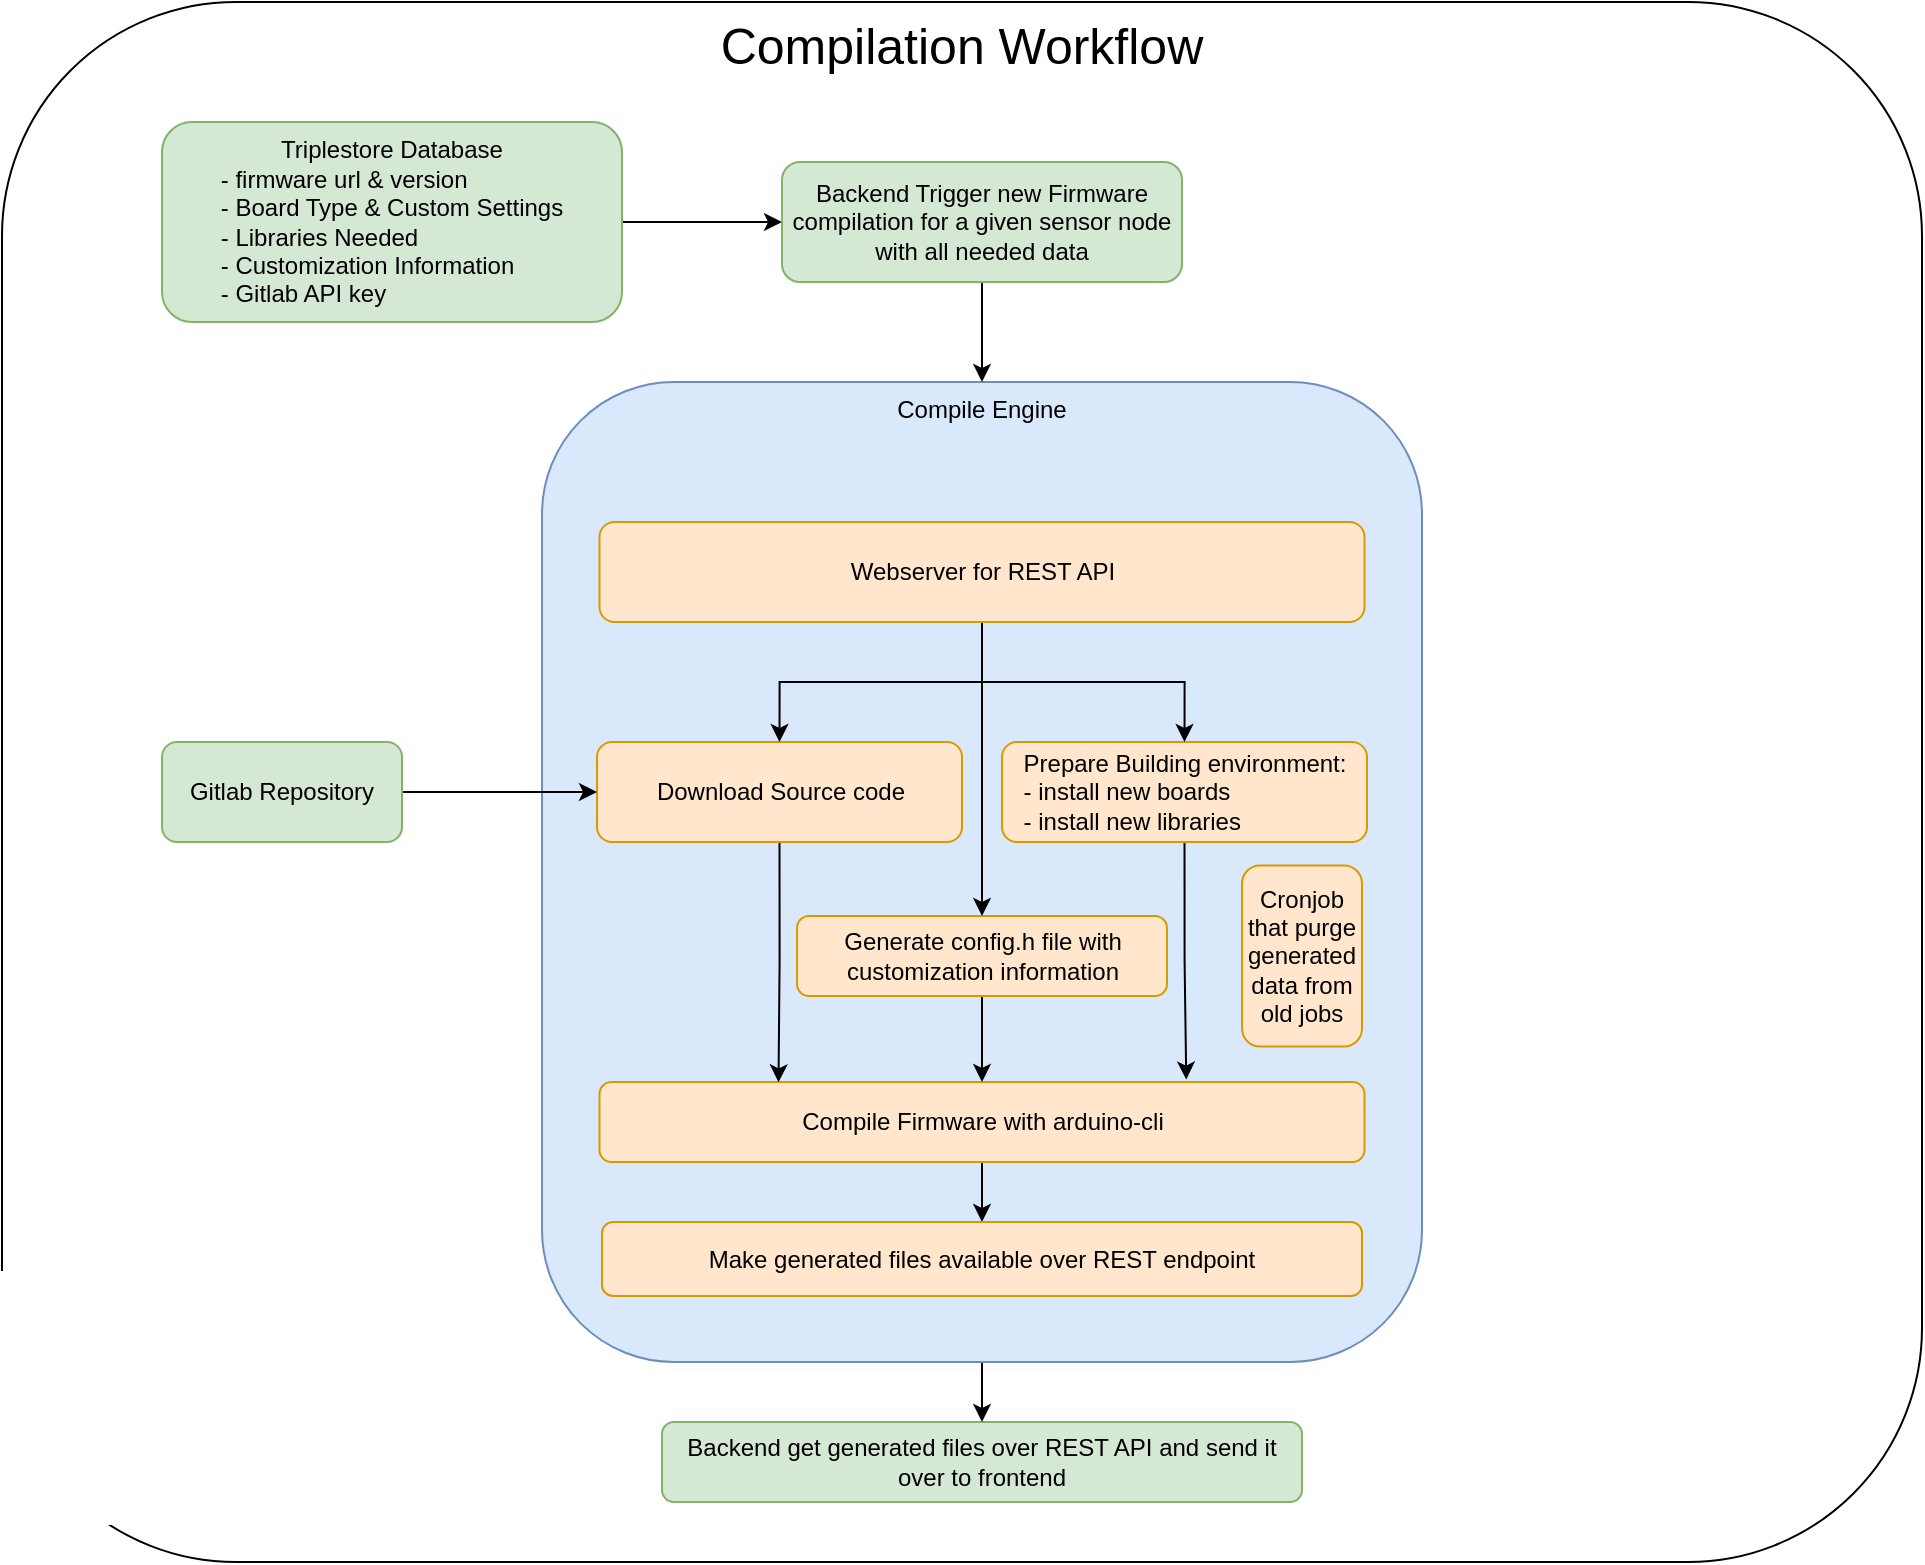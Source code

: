<mxfile version="21.6.1" type="device">
  <diagram name="Page-1" id="ydgUN3jclBdSU57LJY2e">
    <mxGraphModel dx="2040" dy="1959" grid="1" gridSize="10" guides="1" tooltips="1" connect="1" arrows="1" fold="1" page="1" pageScale="1" pageWidth="1169" pageHeight="827" math="0" shadow="0">
      <root>
        <mxCell id="0" />
        <mxCell id="1" parent="0" />
        <mxCell id="gs30xLeirJ7YLoKCSh7--33" value="&lt;font style=&quot;font-size: 25px;&quot;&gt;Compilation Workflow&lt;/font&gt;" style="rounded=1;whiteSpace=wrap;html=1;align=center;verticalAlign=top;" parent="1" vertex="1">
          <mxGeometry x="230" y="-260" width="960" height="780" as="geometry" />
        </mxCell>
        <mxCell id="gs30xLeirJ7YLoKCSh7--1" value="Backend get generated files over REST API and send it over to frontend" style="rounded=1;whiteSpace=wrap;html=1;fillColor=#d5e8d4;strokeColor=#82b366;" parent="1" vertex="1">
          <mxGeometry x="560" y="450" width="320" height="40" as="geometry" />
        </mxCell>
        <mxCell id="sLVnJPyWkDUqHxuiRs0E-4" style="edgeStyle=orthogonalEdgeStyle;rounded=0;orthogonalLoop=1;jettySize=auto;html=1;exitX=0.5;exitY=1;exitDx=0;exitDy=0;entryX=0.5;entryY=0;entryDx=0;entryDy=0;" parent="1" source="gs30xLeirJ7YLoKCSh7--2" target="gs30xLeirJ7YLoKCSh7--1" edge="1">
          <mxGeometry relative="1" as="geometry" />
        </mxCell>
        <mxCell id="gs30xLeirJ7YLoKCSh7--2" value="Compile Engine" style="rounded=1;whiteSpace=wrap;html=1;verticalAlign=top;fillColor=#dae8fc;strokeColor=#6c8ebf;" parent="1" vertex="1">
          <mxGeometry x="500" y="-70" width="440" height="490" as="geometry" />
        </mxCell>
        <mxCell id="gs30xLeirJ7YLoKCSh7--32" style="edgeStyle=orthogonalEdgeStyle;rounded=0;orthogonalLoop=1;jettySize=auto;html=1;exitX=0.5;exitY=1;exitDx=0;exitDy=0;entryX=0.5;entryY=0;entryDx=0;entryDy=0;" parent="1" source="gs30xLeirJ7YLoKCSh7--3" target="gs30xLeirJ7YLoKCSh7--24" edge="1">
          <mxGeometry relative="1" as="geometry" />
        </mxCell>
        <mxCell id="gs30xLeirJ7YLoKCSh7--3" value="Compile Firmware with arduino-cli" style="rounded=1;whiteSpace=wrap;html=1;fillColor=#ffe6cc;strokeColor=#d79b00;" parent="1" vertex="1">
          <mxGeometry x="528.75" y="280" width="382.5" height="40" as="geometry" />
        </mxCell>
        <mxCell id="sLVnJPyWkDUqHxuiRs0E-7" style="edgeStyle=orthogonalEdgeStyle;rounded=0;orthogonalLoop=1;jettySize=auto;html=1;exitX=1;exitY=0.5;exitDx=0;exitDy=0;entryX=0;entryY=0.5;entryDx=0;entryDy=0;" parent="1" source="gs30xLeirJ7YLoKCSh7--4" target="gs30xLeirJ7YLoKCSh7--28" edge="1">
          <mxGeometry relative="1" as="geometry" />
        </mxCell>
        <mxCell id="gs30xLeirJ7YLoKCSh7--4" value="Triplestore Database&lt;br&gt;&lt;div style=&quot;text-align: left;&quot;&gt;&lt;span style=&quot;background-color: initial;&quot;&gt;- firmware url &amp;amp; version&lt;/span&gt;&lt;/div&gt;&lt;div style=&quot;text-align: left;&quot;&gt;&lt;span style=&quot;background-color: initial;&quot;&gt;- Board Type &amp;amp; Custom Settings&lt;/span&gt;&lt;/div&gt;&lt;div style=&quot;text-align: left;&quot;&gt;&lt;span style=&quot;background-color: initial;&quot;&gt;- Libraries Needed&lt;/span&gt;&lt;/div&gt;&lt;div style=&quot;text-align: left;&quot;&gt;&lt;span style=&quot;background-color: initial;&quot;&gt;- Customization Information&lt;/span&gt;&lt;/div&gt;&lt;div style=&quot;text-align: left;&quot;&gt;&lt;span style=&quot;background-color: initial;&quot;&gt;- Gitlab API key&lt;/span&gt;&lt;/div&gt;" style="rounded=1;whiteSpace=wrap;html=1;fillColor=#d5e8d4;strokeColor=#82b366;" parent="1" vertex="1">
          <mxGeometry x="310" y="-200" width="230" height="100" as="geometry" />
        </mxCell>
        <mxCell id="R2Ncn1KJCjwQ8olu30Fd-4" style="edgeStyle=orthogonalEdgeStyle;rounded=0;orthogonalLoop=1;jettySize=auto;html=1;exitX=0.5;exitY=1;exitDx=0;exitDy=0;entryX=0.5;entryY=0;entryDx=0;entryDy=0;" edge="1" parent="1" source="gs30xLeirJ7YLoKCSh7--7" target="gs30xLeirJ7YLoKCSh7--3">
          <mxGeometry relative="1" as="geometry" />
        </mxCell>
        <mxCell id="gs30xLeirJ7YLoKCSh7--7" value="Generate config.h file with customization information" style="rounded=1;whiteSpace=wrap;html=1;fillColor=#ffe6cc;strokeColor=#d79b00;" parent="1" vertex="1">
          <mxGeometry x="627.5" y="197" width="185" height="40" as="geometry" />
        </mxCell>
        <mxCell id="R2Ncn1KJCjwQ8olu30Fd-6" style="edgeStyle=orthogonalEdgeStyle;rounded=0;orthogonalLoop=1;jettySize=auto;html=1;exitX=0.5;exitY=1;exitDx=0;exitDy=0;entryX=0.767;entryY=-0.03;entryDx=0;entryDy=0;entryPerimeter=0;" edge="1" parent="1" source="gs30xLeirJ7YLoKCSh7--8" target="gs30xLeirJ7YLoKCSh7--3">
          <mxGeometry relative="1" as="geometry" />
        </mxCell>
        <mxCell id="gs30xLeirJ7YLoKCSh7--8" value="Prepare Building environment:&lt;br&gt;&lt;div style=&quot;text-align: left;&quot;&gt;&lt;span style=&quot;background-color: initial;&quot;&gt;- install new boards&lt;/span&gt;&lt;/div&gt;&lt;div style=&quot;text-align: left;&quot;&gt;&lt;span style=&quot;background-color: initial;&quot;&gt;- install new libraries&lt;/span&gt;&lt;/div&gt;" style="rounded=1;whiteSpace=wrap;html=1;fillColor=#ffe6cc;strokeColor=#d79b00;" parent="1" vertex="1">
          <mxGeometry x="730" y="110" width="182.5" height="50" as="geometry" />
        </mxCell>
        <mxCell id="R2Ncn1KJCjwQ8olu30Fd-5" style="edgeStyle=orthogonalEdgeStyle;rounded=0;orthogonalLoop=1;jettySize=auto;html=1;exitX=0.5;exitY=1;exitDx=0;exitDy=0;entryX=0.234;entryY=0.004;entryDx=0;entryDy=0;entryPerimeter=0;" edge="1" parent="1" source="gs30xLeirJ7YLoKCSh7--9" target="gs30xLeirJ7YLoKCSh7--3">
          <mxGeometry relative="1" as="geometry" />
        </mxCell>
        <mxCell id="gs30xLeirJ7YLoKCSh7--9" value="Download Source code" style="rounded=1;whiteSpace=wrap;html=1;fillColor=#ffe6cc;strokeColor=#d79b00;" parent="1" vertex="1">
          <mxGeometry x="527.5" y="110" width="182.5" height="50" as="geometry" />
        </mxCell>
        <mxCell id="gs30xLeirJ7YLoKCSh7--24" value="Make generated files available over REST endpoint" style="rounded=1;whiteSpace=wrap;html=1;fillColor=#ffe6cc;strokeColor=#d79b00;" parent="1" vertex="1">
          <mxGeometry x="530" y="350" width="380" height="37" as="geometry" />
        </mxCell>
        <mxCell id="gs30xLeirJ7YLoKCSh7--30" style="edgeStyle=orthogonalEdgeStyle;rounded=0;orthogonalLoop=1;jettySize=auto;html=1;exitX=1;exitY=0.5;exitDx=0;exitDy=0;entryX=0;entryY=0.5;entryDx=0;entryDy=0;" parent="1" source="gs30xLeirJ7YLoKCSh7--25" target="gs30xLeirJ7YLoKCSh7--9" edge="1">
          <mxGeometry relative="1" as="geometry" />
        </mxCell>
        <mxCell id="gs30xLeirJ7YLoKCSh7--25" value="Gitlab Repository" style="rounded=1;whiteSpace=wrap;html=1;fillColor=#d5e8d4;strokeColor=#82b366;" parent="1" vertex="1">
          <mxGeometry x="310" y="110" width="120" height="50" as="geometry" />
        </mxCell>
        <mxCell id="gs30xLeirJ7YLoKCSh7--29" style="edgeStyle=orthogonalEdgeStyle;rounded=0;orthogonalLoop=1;jettySize=auto;html=1;exitX=0.5;exitY=1;exitDx=0;exitDy=0;entryX=0.5;entryY=0;entryDx=0;entryDy=0;" parent="1" source="gs30xLeirJ7YLoKCSh7--28" target="gs30xLeirJ7YLoKCSh7--2" edge="1">
          <mxGeometry relative="1" as="geometry" />
        </mxCell>
        <mxCell id="gs30xLeirJ7YLoKCSh7--28" value="Backend Trigger new Firmware compilation for a given sensor node with all needed data" style="rounded=1;whiteSpace=wrap;html=1;fillColor=#d5e8d4;strokeColor=#82b366;" parent="1" vertex="1">
          <mxGeometry x="620" y="-180" width="200" height="60" as="geometry" />
        </mxCell>
        <mxCell id="R2Ncn1KJCjwQ8olu30Fd-1" style="edgeStyle=orthogonalEdgeStyle;rounded=0;orthogonalLoop=1;jettySize=auto;html=1;exitX=0.5;exitY=1;exitDx=0;exitDy=0;entryX=0.5;entryY=0;entryDx=0;entryDy=0;" edge="1" parent="1" source="sLVnJPyWkDUqHxuiRs0E-2" target="gs30xLeirJ7YLoKCSh7--8">
          <mxGeometry relative="1" as="geometry" />
        </mxCell>
        <mxCell id="R2Ncn1KJCjwQ8olu30Fd-2" style="edgeStyle=orthogonalEdgeStyle;rounded=0;orthogonalLoop=1;jettySize=auto;html=1;exitX=0.5;exitY=1;exitDx=0;exitDy=0;entryX=0.5;entryY=0;entryDx=0;entryDy=0;" edge="1" parent="1" source="sLVnJPyWkDUqHxuiRs0E-2" target="gs30xLeirJ7YLoKCSh7--9">
          <mxGeometry relative="1" as="geometry" />
        </mxCell>
        <mxCell id="R2Ncn1KJCjwQ8olu30Fd-3" style="edgeStyle=orthogonalEdgeStyle;rounded=0;orthogonalLoop=1;jettySize=auto;html=1;exitX=0.5;exitY=1;exitDx=0;exitDy=0;entryX=0.5;entryY=0;entryDx=0;entryDy=0;" edge="1" parent="1" source="sLVnJPyWkDUqHxuiRs0E-2" target="gs30xLeirJ7YLoKCSh7--7">
          <mxGeometry relative="1" as="geometry" />
        </mxCell>
        <mxCell id="sLVnJPyWkDUqHxuiRs0E-2" value="Webserver for REST API" style="rounded=1;whiteSpace=wrap;html=1;fillColor=#ffe6cc;strokeColor=#d79b00;" parent="1" vertex="1">
          <mxGeometry x="528.75" width="382.5" height="50" as="geometry" />
        </mxCell>
        <mxCell id="sLVnJPyWkDUqHxuiRs0E-3" value="Cronjob that purge generated data from old jobs" style="rounded=1;whiteSpace=wrap;html=1;fillColor=#ffe6cc;strokeColor=#d79b00;" parent="1" vertex="1">
          <mxGeometry x="850" y="171.75" width="60" height="90.5" as="geometry" />
        </mxCell>
      </root>
    </mxGraphModel>
  </diagram>
</mxfile>
